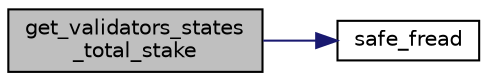 digraph "get_validators_states_total_stake"
{
 // LATEX_PDF_SIZE
  edge [fontname="Helvetica",fontsize="10",labelfontname="Helvetica",labelfontsize="10"];
  node [fontname="Helvetica",fontsize="10",shape=record];
  rankdir="LR";
  Node1 [label="get_validators_states\l_total_stake",height=0.2,width=0.4,color="black", fillcolor="grey75", style="filled", fontcolor="black",tooltip="Get the total stake of the network (parse 'validators.state')"];
  Node1 -> Node2 [color="midnightblue",fontsize="10",style="solid",fontname="Helvetica"];
  Node2 [label="safe_fread",height=0.2,width=0.4,color="black", fillcolor="white", style="filled",URL="$safe_8h.html#ac4bf776335d7193068afa656b91a8827",tooltip="Calls 'fread' but safely !"];
}
